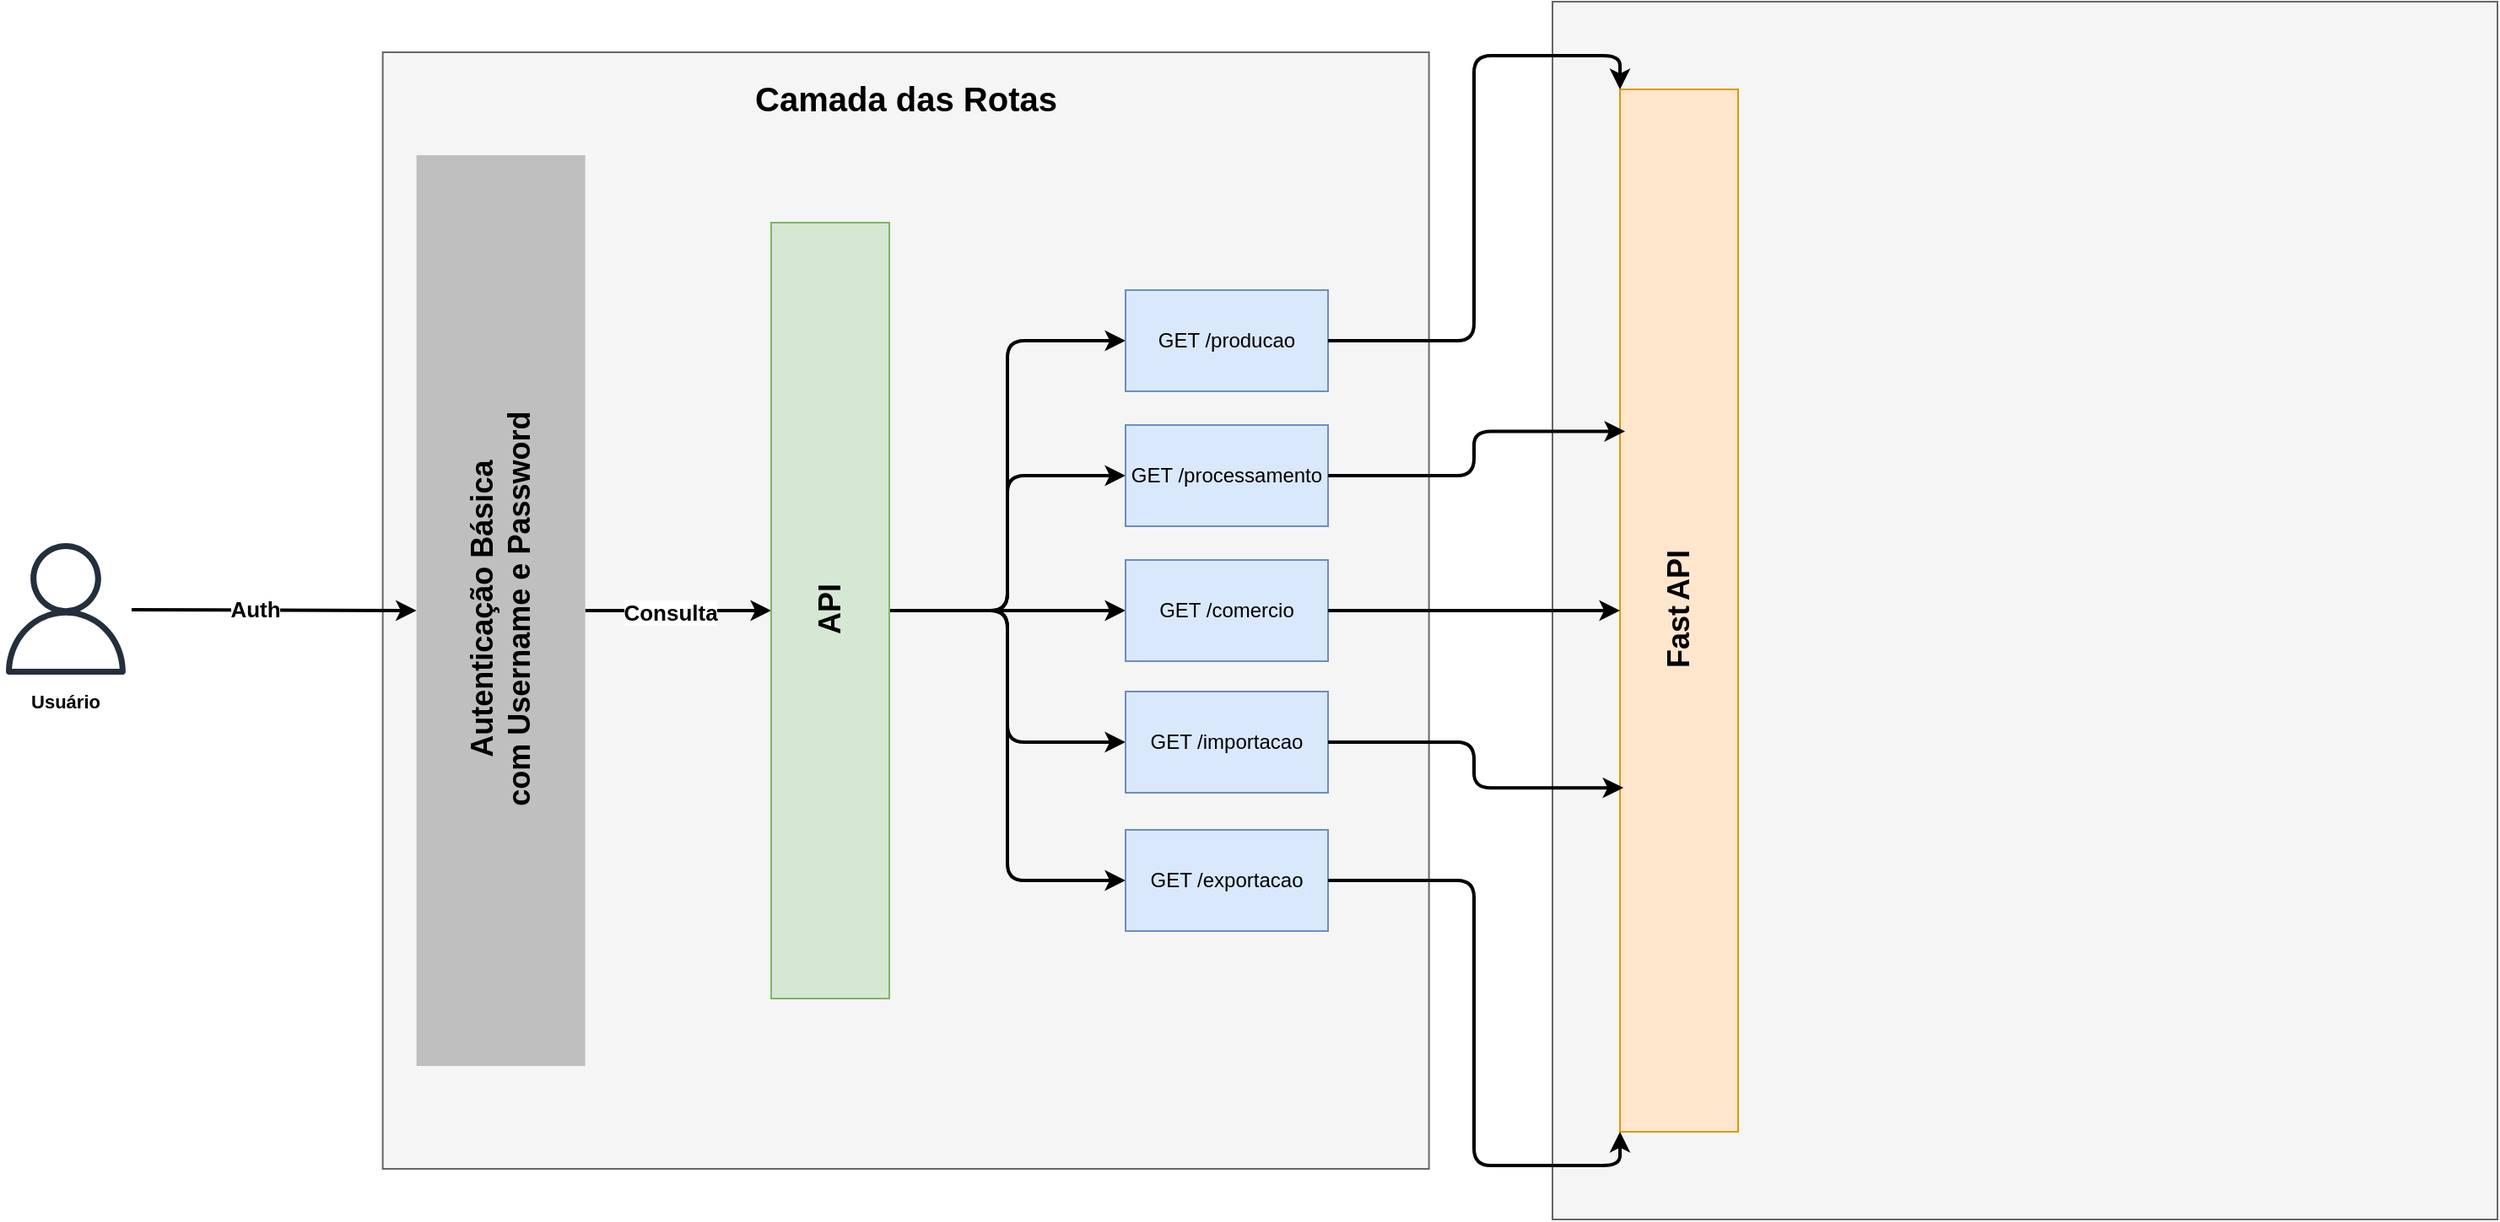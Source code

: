 <mxfile version="26.0.5">
  <diagram name="Página-1" id="JmScz9D42qG63NmWfpSs">
    <mxGraphModel dx="3585" dy="3099" grid="1" gridSize="10" guides="1" tooltips="1" connect="1" arrows="1" fold="1" page="1" pageScale="1" pageWidth="827" pageHeight="1169" math="0" shadow="0">
      <root>
        <mxCell id="0" />
        <mxCell id="1" parent="0" />
        <mxCell id="EYt-4aY_usFX-jZj1nNx-17" value="" style="rounded=0;whiteSpace=wrap;html=1;fillColor=#f5f5f5;strokeColor=#666666;fontColor=#333333;" vertex="1" parent="1">
          <mxGeometry x="266.81" y="-12" width="620" height="662" as="geometry" />
        </mxCell>
        <mxCell id="EYt-4aY_usFX-jZj1nNx-2" value="" style="sketch=0;outlineConnect=0;fontColor=#232F3E;gradientColor=none;fillColor=#232F3D;strokeColor=none;dashed=0;verticalLabelPosition=bottom;verticalAlign=top;align=center;html=1;fontSize=12;fontStyle=0;aspect=fixed;pointerEvents=1;shape=mxgraph.aws4.user;" vertex="1" parent="1">
          <mxGeometry x="40" y="279" width="78" height="78" as="geometry" />
        </mxCell>
        <mxCell id="EYt-4aY_usFX-jZj1nNx-3" value="Usuário" style="text;html=1;align=center;verticalAlign=middle;whiteSpace=wrap;rounded=0;fontStyle=1;fontSize=11;" vertex="1" parent="1">
          <mxGeometry x="49" y="358" width="60" height="30" as="geometry" />
        </mxCell>
        <mxCell id="EYt-4aY_usFX-jZj1nNx-40" style="edgeStyle=orthogonalEdgeStyle;rounded=0;orthogonalLoop=1;jettySize=auto;html=1;entryX=1;entryY=0.5;entryDx=0;entryDy=0;fontSize=11;strokeWidth=2;" edge="1" parent="1" source="EYt-4aY_usFX-jZj1nNx-35" target="EYt-4aY_usFX-jZj1nNx-12">
          <mxGeometry relative="1" as="geometry" />
        </mxCell>
        <mxCell id="EYt-4aY_usFX-jZj1nNx-47" value="&lt;font style=&quot;font-size: 13px;&quot;&gt;Consulta&lt;/font&gt;" style="edgeLabel;html=1;align=center;verticalAlign=middle;resizable=0;points=[];fontStyle=1" vertex="1" connectable="0" parent="EYt-4aY_usFX-jZj1nNx-40">
          <mxGeometry x="-0.101" y="-1" relative="1" as="geometry">
            <mxPoint as="offset" />
          </mxGeometry>
        </mxCell>
        <mxCell id="EYt-4aY_usFX-jZj1nNx-35" value="" style="rounded=0;whiteSpace=wrap;html=1;fillColor=#BFBFBF;strokeColor=none;fontColor=#333333;fillStyle=auto;" vertex="1" parent="1">
          <mxGeometry x="286.81" y="49" width="100" height="540" as="geometry" />
        </mxCell>
        <mxCell id="EYt-4aY_usFX-jZj1nNx-7" value="" style="endArrow=classic;html=1;rounded=0;strokeWidth=2;entryX=0;entryY=0.5;entryDx=0;entryDy=0;" edge="1" parent="1" target="EYt-4aY_usFX-jZj1nNx-35">
          <mxGeometry width="50" height="50" relative="1" as="geometry">
            <mxPoint x="118" y="318.5" as="sourcePoint" />
            <mxPoint x="260" y="319" as="targetPoint" />
          </mxGeometry>
        </mxCell>
        <mxCell id="EYt-4aY_usFX-jZj1nNx-8" value="Auth" style="edgeLabel;html=1;align=center;verticalAlign=middle;resizable=0;points=[];fontSize=13;fontStyle=1" vertex="1" connectable="0" parent="EYt-4aY_usFX-jZj1nNx-7">
          <mxGeometry x="-0.12" relative="1" as="geometry">
            <mxPoint x="-2" y="-1" as="offset" />
          </mxGeometry>
        </mxCell>
        <mxCell id="EYt-4aY_usFX-jZj1nNx-41" style="edgeStyle=orthogonalEdgeStyle;rounded=1;orthogonalLoop=1;jettySize=auto;html=1;strokeWidth=2;curved=0;" edge="1" parent="1" source="EYt-4aY_usFX-jZj1nNx-12" target="EYt-4aY_usFX-jZj1nNx-18">
          <mxGeometry relative="1" as="geometry" />
        </mxCell>
        <mxCell id="EYt-4aY_usFX-jZj1nNx-42" style="edgeStyle=orthogonalEdgeStyle;rounded=1;orthogonalLoop=1;jettySize=auto;html=1;entryX=0;entryY=0.5;entryDx=0;entryDy=0;strokeWidth=2;curved=0;" edge="1" parent="1" source="EYt-4aY_usFX-jZj1nNx-12" target="EYt-4aY_usFX-jZj1nNx-19">
          <mxGeometry relative="1" as="geometry" />
        </mxCell>
        <mxCell id="EYt-4aY_usFX-jZj1nNx-43" style="edgeStyle=orthogonalEdgeStyle;rounded=1;orthogonalLoop=1;jettySize=auto;html=1;exitX=0;exitY=0.5;exitDx=0;exitDy=0;strokeWidth=2;curved=0;" edge="1" parent="1" source="EYt-4aY_usFX-jZj1nNx-12" target="EYt-4aY_usFX-jZj1nNx-20">
          <mxGeometry relative="1" as="geometry" />
        </mxCell>
        <mxCell id="EYt-4aY_usFX-jZj1nNx-44" style="edgeStyle=orthogonalEdgeStyle;rounded=1;orthogonalLoop=1;jettySize=auto;html=1;strokeWidth=2;curved=0;" edge="1" parent="1" source="EYt-4aY_usFX-jZj1nNx-12" target="EYt-4aY_usFX-jZj1nNx-21">
          <mxGeometry relative="1" as="geometry" />
        </mxCell>
        <mxCell id="EYt-4aY_usFX-jZj1nNx-45" style="edgeStyle=orthogonalEdgeStyle;rounded=1;orthogonalLoop=1;jettySize=auto;html=1;strokeWidth=2;curved=0;" edge="1" parent="1" source="EYt-4aY_usFX-jZj1nNx-12" target="EYt-4aY_usFX-jZj1nNx-22">
          <mxGeometry relative="1" as="geometry" />
        </mxCell>
        <mxCell id="EYt-4aY_usFX-jZj1nNx-12" value="&lt;h2&gt;&lt;br&gt;&lt;/h2&gt;" style="rounded=0;whiteSpace=wrap;html=1;fillColor=#d5e8d4;strokeColor=#82b366;direction=west;" vertex="1" parent="1">
          <mxGeometry x="497" y="89" width="70" height="460" as="geometry" />
        </mxCell>
        <mxCell id="EYt-4aY_usFX-jZj1nNx-15" value="&lt;h2&gt;API&lt;/h2&gt;" style="text;html=1;align=center;verticalAlign=middle;whiteSpace=wrap;rounded=0;rotation=270;" vertex="1" parent="1">
          <mxGeometry x="502" y="303" width="60" height="30" as="geometry" />
        </mxCell>
        <mxCell id="EYt-4aY_usFX-jZj1nNx-18" value="GET /producao" style="rounded=0;whiteSpace=wrap;html=1;fillColor=#dae8fc;strokeColor=#6c8ebf;" vertex="1" parent="1">
          <mxGeometry x="707" y="129" width="120" height="60" as="geometry" />
        </mxCell>
        <mxCell id="EYt-4aY_usFX-jZj1nNx-19" value="GET /processamento" style="rounded=0;whiteSpace=wrap;html=1;fillColor=#dae8fc;strokeColor=#6c8ebf;" vertex="1" parent="1">
          <mxGeometry x="707" y="209" width="120" height="60" as="geometry" />
        </mxCell>
        <mxCell id="EYt-4aY_usFX-jZj1nNx-20" value="GET /comercio" style="rounded=0;whiteSpace=wrap;html=1;fillColor=#dae8fc;strokeColor=#6c8ebf;" vertex="1" parent="1">
          <mxGeometry x="707" y="289" width="120" height="60" as="geometry" />
        </mxCell>
        <mxCell id="EYt-4aY_usFX-jZj1nNx-21" value="GET /importacao" style="rounded=0;whiteSpace=wrap;html=1;fillColor=#dae8fc;strokeColor=#6c8ebf;" vertex="1" parent="1">
          <mxGeometry x="707" y="367" width="120" height="60" as="geometry" />
        </mxCell>
        <mxCell id="EYt-4aY_usFX-jZj1nNx-22" value="GET /exportacao" style="rounded=0;whiteSpace=wrap;html=1;fillColor=#dae8fc;strokeColor=#6c8ebf;" vertex="1" parent="1">
          <mxGeometry x="707" y="449" width="120" height="60" as="geometry" />
        </mxCell>
        <mxCell id="EYt-4aY_usFX-jZj1nNx-36" value="&lt;h2&gt;Autenticação Básica&lt;br&gt;com Username e Password&lt;/h2&gt;" style="text;html=1;align=center;verticalAlign=middle;whiteSpace=wrap;rounded=0;rotation=270;fontSize=12;fontStyle=1;fontFamily=Helvetica;" vertex="1" parent="1">
          <mxGeometry x="200" y="299.78" width="273.63" height="36.44" as="geometry" />
        </mxCell>
        <mxCell id="EYt-4aY_usFX-jZj1nNx-46" value="&lt;h1&gt;&lt;font style=&quot;font-size: 20px;&quot;&gt;Camada das Rotas&lt;/font&gt;&lt;/h1&gt;" style="text;html=1;align=center;verticalAlign=middle;whiteSpace=wrap;rounded=0;" vertex="1" parent="1">
          <mxGeometry x="482.77" width="188.09" height="30" as="geometry" />
        </mxCell>
        <mxCell id="EYt-4aY_usFX-jZj1nNx-68" value="" style="rounded=0;whiteSpace=wrap;html=1;fillColor=#f5f5f5;fontColor=#333333;strokeColor=#666666;" vertex="1" parent="1">
          <mxGeometry x="960" y="-42" width="560" height="722" as="geometry" />
        </mxCell>
        <mxCell id="EYt-4aY_usFX-jZj1nNx-70" value="&lt;h2&gt;&lt;br&gt;&lt;/h2&gt;" style="rounded=0;whiteSpace=wrap;html=1;fillColor=#ffe6cc;strokeColor=#d79b00;direction=west;" vertex="1" parent="1">
          <mxGeometry x="1000" y="10" width="70" height="618" as="geometry" />
        </mxCell>
        <mxCell id="EYt-4aY_usFX-jZj1nNx-71" value="&lt;h2&gt;Fast&lt;span style=&quot;white-space: pre;&quot;&gt;&#x9;&lt;/span&gt;API&lt;/h2&gt;" style="text;html=1;align=center;verticalAlign=middle;whiteSpace=wrap;rounded=0;rotation=270;" vertex="1" parent="1">
          <mxGeometry x="1005" y="303" width="60" height="30" as="geometry" />
        </mxCell>
        <mxCell id="EYt-4aY_usFX-jZj1nNx-81" style="edgeStyle=orthogonalEdgeStyle;rounded=1;orthogonalLoop=1;jettySize=auto;html=1;entryX=0.957;entryY=0.672;entryDx=0;entryDy=0;entryPerimeter=0;strokeWidth=2;curved=0;flowAnimation=0;shadow=0;jumpStyle=none;" edge="1" parent="1" source="EYt-4aY_usFX-jZj1nNx-19" target="EYt-4aY_usFX-jZj1nNx-70">
          <mxGeometry relative="1" as="geometry" />
        </mxCell>
        <mxCell id="EYt-4aY_usFX-jZj1nNx-80" style="edgeStyle=orthogonalEdgeStyle;rounded=1;orthogonalLoop=1;jettySize=auto;html=1;entryX=1;entryY=1;entryDx=0;entryDy=0;strokeWidth=2;curved=0;flowAnimation=0;shadow=0;jumpStyle=none;" edge="1" parent="1" source="EYt-4aY_usFX-jZj1nNx-18" target="EYt-4aY_usFX-jZj1nNx-70">
          <mxGeometry relative="1" as="geometry" />
        </mxCell>
        <mxCell id="EYt-4aY_usFX-jZj1nNx-79" style="edgeStyle=orthogonalEdgeStyle;rounded=1;orthogonalLoop=1;jettySize=auto;html=1;entryX=1;entryY=0;entryDx=0;entryDy=0;strokeWidth=2;curved=0;flowAnimation=0;shadow=0;jumpStyle=none;" edge="1" parent="1" source="EYt-4aY_usFX-jZj1nNx-22" target="EYt-4aY_usFX-jZj1nNx-70">
          <mxGeometry relative="1" as="geometry" />
        </mxCell>
        <mxCell id="EYt-4aY_usFX-jZj1nNx-76" style="edgeStyle=orthogonalEdgeStyle;rounded=1;orthogonalLoop=1;jettySize=auto;html=1;entryX=1;entryY=0.5;entryDx=0;entryDy=0;strokeWidth=2;curved=0;flowAnimation=0;shadow=0;jumpStyle=none;" edge="1" parent="1" source="EYt-4aY_usFX-jZj1nNx-20" target="EYt-4aY_usFX-jZj1nNx-70">
          <mxGeometry relative="1" as="geometry" />
        </mxCell>
        <mxCell id="EYt-4aY_usFX-jZj1nNx-82" style="edgeStyle=orthogonalEdgeStyle;rounded=1;orthogonalLoop=1;jettySize=auto;html=1;entryX=0.971;entryY=0.33;entryDx=0;entryDy=0;entryPerimeter=0;strokeWidth=2;curved=0;flowAnimation=0;shadow=0;jumpStyle=none;" edge="1" parent="1" source="EYt-4aY_usFX-jZj1nNx-21" target="EYt-4aY_usFX-jZj1nNx-70">
          <mxGeometry relative="1" as="geometry" />
        </mxCell>
      </root>
    </mxGraphModel>
  </diagram>
</mxfile>
